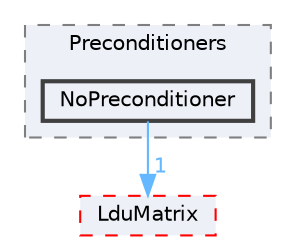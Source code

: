 digraph "src/OpenFOAM/matrices/LduMatrix/Preconditioners/NoPreconditioner"
{
 // LATEX_PDF_SIZE
  bgcolor="transparent";
  edge [fontname=Helvetica,fontsize=10,labelfontname=Helvetica,labelfontsize=10];
  node [fontname=Helvetica,fontsize=10,shape=box,height=0.2,width=0.4];
  compound=true
  subgraph clusterdir_327cfc93208df70ea0524932ac6580b3 {
    graph [ bgcolor="#edf0f7", pencolor="grey50", label="Preconditioners", fontname=Helvetica,fontsize=10 style="filled,dashed", URL="dir_327cfc93208df70ea0524932ac6580b3.html",tooltip=""]
  dir_42afb1c846e9c518b57db3a8bf8a02f7 [label="NoPreconditioner", fillcolor="#edf0f7", color="grey25", style="filled,bold", URL="dir_42afb1c846e9c518b57db3a8bf8a02f7.html",tooltip=""];
  }
  dir_5ec68055571869848388d37c5cf0a9c9 [label="LduMatrix", fillcolor="#edf0f7", color="red", style="filled,dashed", URL="dir_5ec68055571869848388d37c5cf0a9c9.html",tooltip=""];
  dir_42afb1c846e9c518b57db3a8bf8a02f7->dir_5ec68055571869848388d37c5cf0a9c9 [headlabel="1", labeldistance=1.5 headhref="dir_002589_002119.html" href="dir_002589_002119.html" color="steelblue1" fontcolor="steelblue1"];
}
